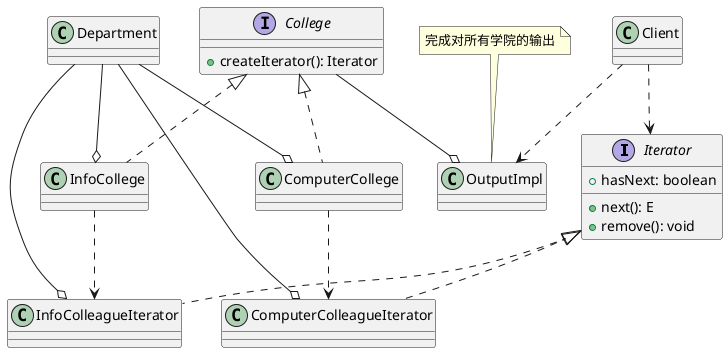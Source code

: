 @startuml
'https://plantuml.com/class-diagram
interface Iterator {
    + hasNext: boolean
    + next(): E
    + remove(): void
}
class ComputerColleagueIterator implements Iterator {

}
class InfoColleagueIterator implements Iterator {

}
interface College {
    + createIterator(): Iterator
}
class ComputerCollege implements College {

}
class InfoCollege implements College {

}

class Department
ComputerCollege ..>ComputerColleagueIterator
InfoCollege ..>InfoColleagueIterator
Department --o ComputerCollege
Department --o InfoCollege
Department --o ComputerColleagueIterator
Department --o InfoColleagueIterator
class OutputImpl
note top of OutputImpl: 完成对所有学院的输出
College --o OutputImpl
class Client
Client ..>OutputImpl
Client ..>Iterator

@enduml